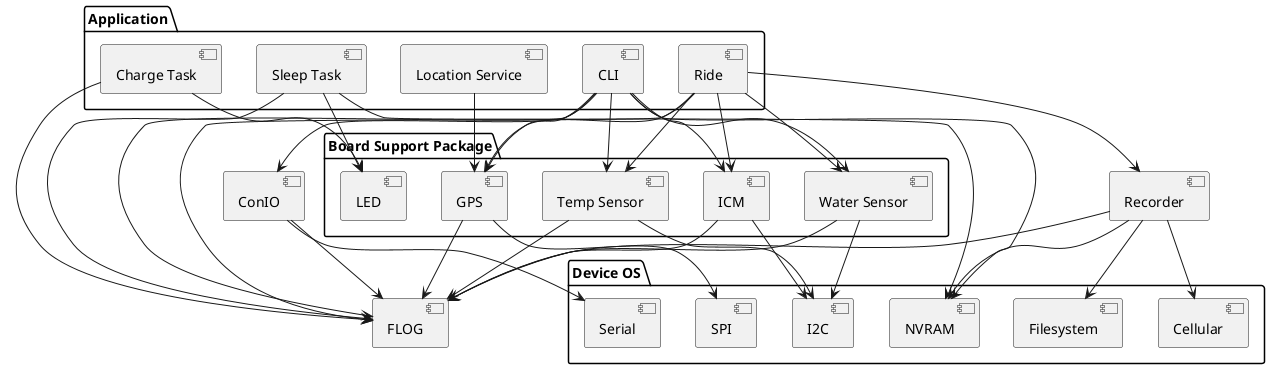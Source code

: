 @startuml Service Diagram
package "Device OS" {
    [Cellular] as cellular
    [I2C] as i2c
    [Serial] as serial
    [Filesystem] as fs
    [SPI] as spi
    [NVRAM] as nvram
}


package "Application" {
    [CLI] as cli
    [Ride] as ride
    [Charge Task] as charge_task
    [Sleep Task] as sleep_task
    [Location Service] as loc_service
}

package "Board Support Package" {
    [Temp Sensor] as temp_sensor
    [Water Sensor] as water_sensor
    [GPS] as gps
    [LED] as led
    [ICM] as icm
}
[ConIO] as conio
[Recorder] as recorder
[FLOG] as flog

ride --> temp_sensor
ride --> gps
ride --> icm
ride --> recorder
ride --> flog
ride --> water_sensor
loc_service --> gps
charge_task --> led
charge_task --> flog
sleep_task --> led
sleep_task --> nvram
sleep_task --> flog

cli --> gps
cli --> temp_sensor
cli --> conio
cli --> flog
cli --> icm
cli --> nvram
cli --> water_sensor

gps --> spi
icm --> i2c
water_sensor --> i2c
temp_sensor --> i2c
conio --> serial
recorder --> fs
recorder --> cellular
recorder --> nvram
recorder --> flog
conio --> flog
gps --> flog
icm --> flog
water_sensor --> flog
temp_sensor --> flog
@enduml
